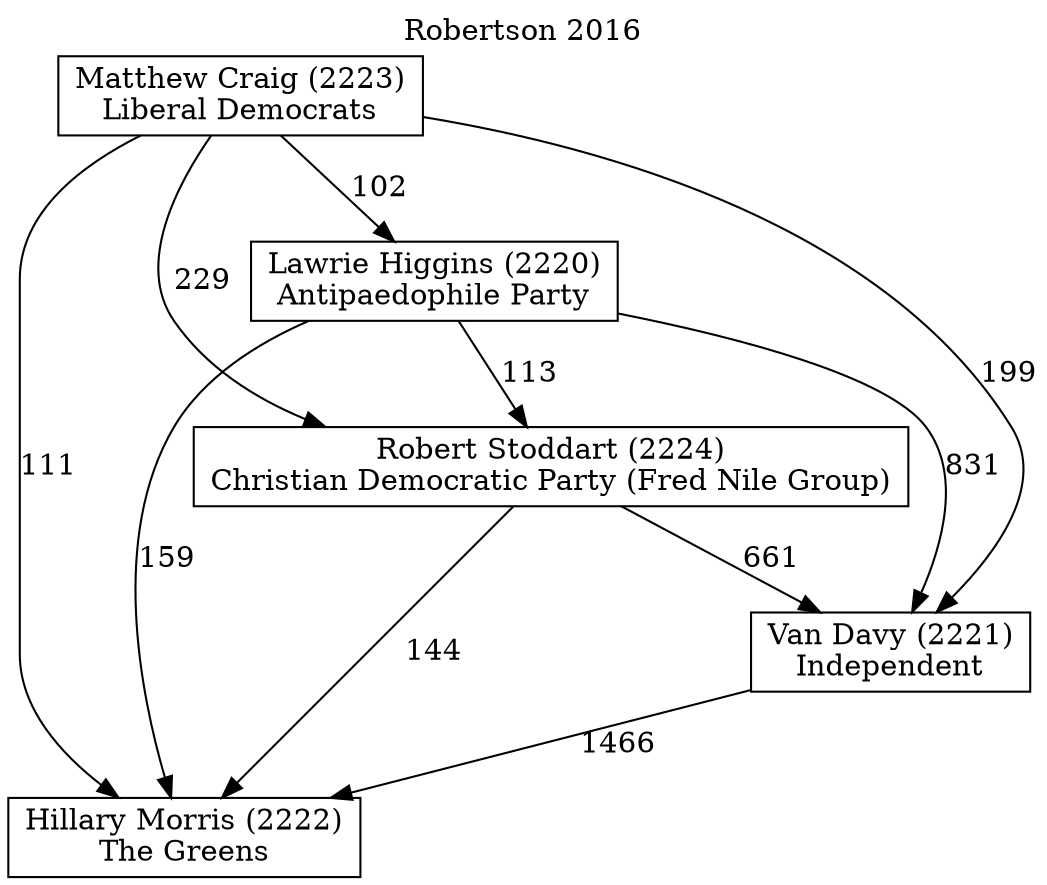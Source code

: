// House preference flow
digraph "Hillary Morris (2222)_Robertson_2016" {
	graph [label="Robertson 2016" labelloc=t mclimit=10]
	node [shape=box]
	"Matthew Craig (2223)" [label="Matthew Craig (2223)
Liberal Democrats"]
	"Robert Stoddart (2224)" [label="Robert Stoddart (2224)
Christian Democratic Party (Fred Nile Group)"]
	"Lawrie Higgins (2220)" [label="Lawrie Higgins (2220)
Antipaedophile Party"]
	"Van Davy (2221)" [label="Van Davy (2221)
Independent"]
	"Hillary Morris (2222)" [label="Hillary Morris (2222)
The Greens"]
	"Matthew Craig (2223)" -> "Hillary Morris (2222)" [label=111]
	"Robert Stoddart (2224)" -> "Van Davy (2221)" [label=661]
	"Robert Stoddart (2224)" -> "Hillary Morris (2222)" [label=144]
	"Matthew Craig (2223)" -> "Van Davy (2221)" [label=199]
	"Lawrie Higgins (2220)" -> "Van Davy (2221)" [label=831]
	"Lawrie Higgins (2220)" -> "Hillary Morris (2222)" [label=159]
	"Lawrie Higgins (2220)" -> "Robert Stoddart (2224)" [label=113]
	"Matthew Craig (2223)" -> "Robert Stoddart (2224)" [label=229]
	"Matthew Craig (2223)" -> "Lawrie Higgins (2220)" [label=102]
	"Van Davy (2221)" -> "Hillary Morris (2222)" [label=1466]
}
